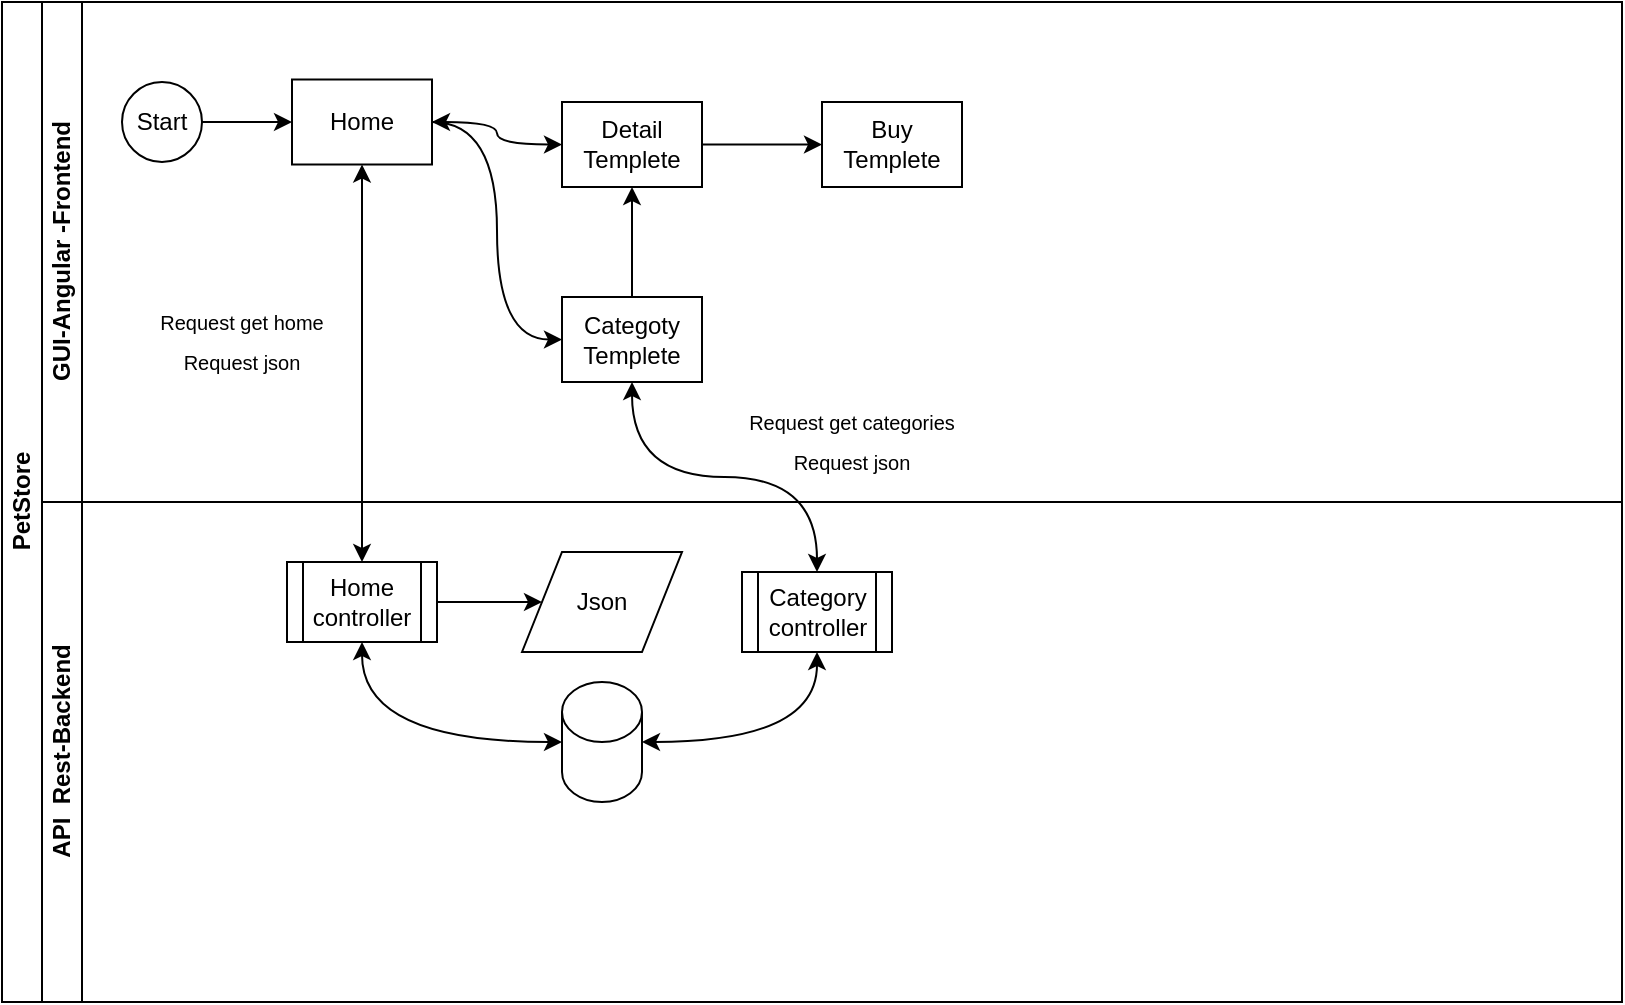 <mxfile version="13.7.9" type="device"><diagram id="prtHgNgQTEPvFCAcTncT" name="Page-1"><mxGraphModel dx="588" dy="341" grid="1" gridSize="10" guides="1" tooltips="1" connect="1" arrows="1" fold="1" page="1" pageScale="1" pageWidth="850" pageHeight="1100" math="0" shadow="0"><root><mxCell id="0"/><mxCell id="1" parent="0"/><mxCell id="dNxyNK7c78bLwvsdeMH5-19" value="PetStore&lt;br&gt;" style="swimlane;html=1;childLayout=stackLayout;resizeParent=1;resizeParentMax=0;horizontal=0;startSize=20;horizontalStack=0;" parent="1" vertex="1"><mxGeometry y="100" width="810" height="500" as="geometry"/></mxCell><mxCell id="CtYmOwjmwQbIEBjsr-kx-4" style="edgeStyle=orthogonalEdgeStyle;rounded=0;orthogonalLoop=1;jettySize=auto;html=1;entryX=0.5;entryY=0;entryDx=0;entryDy=0;startArrow=classic;startFill=1;" edge="1" parent="dNxyNK7c78bLwvsdeMH5-19" source="dNxyNK7c78bLwvsdeMH5-24" target="CtYmOwjmwQbIEBjsr-kx-3"><mxGeometry relative="1" as="geometry"/></mxCell><mxCell id="dNxyNK7c78bLwvsdeMH5-20" value="GUI-Angular -Frontend" style="swimlane;html=1;startSize=20;horizontal=0;" parent="dNxyNK7c78bLwvsdeMH5-19" vertex="1"><mxGeometry x="20" width="790" height="250" as="geometry"/></mxCell><mxCell id="dNxyNK7c78bLwvsdeMH5-25" value="" style="edgeStyle=orthogonalEdgeStyle;rounded=0;orthogonalLoop=1;jettySize=auto;html=1;" parent="dNxyNK7c78bLwvsdeMH5-20" source="dNxyNK7c78bLwvsdeMH5-23" target="dNxyNK7c78bLwvsdeMH5-24" edge="1"><mxGeometry relative="1" as="geometry"/></mxCell><mxCell id="dNxyNK7c78bLwvsdeMH5-23" value="Start" style="ellipse;whiteSpace=wrap;html=1;" parent="dNxyNK7c78bLwvsdeMH5-20" vertex="1"><mxGeometry x="40" y="40" width="40" height="40" as="geometry"/></mxCell><mxCell id="CtYmOwjmwQbIEBjsr-kx-15" style="edgeStyle=orthogonalEdgeStyle;curved=1;rounded=0;orthogonalLoop=1;jettySize=auto;html=1;exitX=1;exitY=0.5;exitDx=0;exitDy=0;entryX=0;entryY=0.5;entryDx=0;entryDy=0;startArrow=none;startFill=0;" edge="1" parent="dNxyNK7c78bLwvsdeMH5-20" source="dNxyNK7c78bLwvsdeMH5-24" target="CtYmOwjmwQbIEBjsr-kx-14"><mxGeometry relative="1" as="geometry"/></mxCell><mxCell id="CtYmOwjmwQbIEBjsr-kx-24" style="edgeStyle=orthogonalEdgeStyle;curved=1;rounded=0;orthogonalLoop=1;jettySize=auto;html=1;exitX=1;exitY=0.5;exitDx=0;exitDy=0;entryX=0;entryY=0.5;entryDx=0;entryDy=0;startArrow=classic;startFill=1;" edge="1" parent="dNxyNK7c78bLwvsdeMH5-20" source="dNxyNK7c78bLwvsdeMH5-24" target="CtYmOwjmwQbIEBjsr-kx-22"><mxGeometry relative="1" as="geometry"/></mxCell><mxCell id="dNxyNK7c78bLwvsdeMH5-24" value="Home" style="rounded=0;whiteSpace=wrap;html=1;fontFamily=Helvetica;fontSize=12;fontColor=#000000;align=center;" parent="dNxyNK7c78bLwvsdeMH5-20" vertex="1"><mxGeometry x="125" y="38.75" width="70" height="42.5" as="geometry"/></mxCell><mxCell id="CtYmOwjmwQbIEBjsr-kx-26" style="edgeStyle=orthogonalEdgeStyle;curved=1;rounded=0;orthogonalLoop=1;jettySize=auto;html=1;exitX=1;exitY=0.5;exitDx=0;exitDy=0;entryX=0;entryY=0.5;entryDx=0;entryDy=0;startArrow=none;startFill=0;" edge="1" parent="dNxyNK7c78bLwvsdeMH5-20" source="CtYmOwjmwQbIEBjsr-kx-22" target="CtYmOwjmwQbIEBjsr-kx-23"><mxGeometry relative="1" as="geometry"/></mxCell><mxCell id="CtYmOwjmwQbIEBjsr-kx-23" value="Buy Templete" style="rounded=0;whiteSpace=wrap;html=1;fontFamily=Helvetica;fontSize=12;fontColor=#000000;align=center;" vertex="1" parent="dNxyNK7c78bLwvsdeMH5-20"><mxGeometry x="390" y="50" width="70" height="42.5" as="geometry"/></mxCell><mxCell id="CtYmOwjmwQbIEBjsr-kx-22" value="Detail Templete" style="rounded=0;whiteSpace=wrap;html=1;fontFamily=Helvetica;fontSize=12;fontColor=#000000;align=center;" vertex="1" parent="dNxyNK7c78bLwvsdeMH5-20"><mxGeometry x="260" y="50" width="70" height="42.5" as="geometry"/></mxCell><mxCell id="CtYmOwjmwQbIEBjsr-kx-11" value="&lt;font style=&quot;font-size: 10px&quot;&gt;Request get home&lt;/font&gt;" style="text;html=1;strokeColor=none;fillColor=none;align=center;verticalAlign=middle;whiteSpace=wrap;rounded=0;" vertex="1" parent="dNxyNK7c78bLwvsdeMH5-20"><mxGeometry x="40" y="150" width="120" height="20" as="geometry"/></mxCell><mxCell id="CtYmOwjmwQbIEBjsr-kx-12" value="&lt;font style=&quot;font-size: 10px&quot;&gt;Request json&lt;/font&gt;" style="text;html=1;strokeColor=none;fillColor=none;align=center;verticalAlign=middle;whiteSpace=wrap;rounded=0;" vertex="1" parent="dNxyNK7c78bLwvsdeMH5-20"><mxGeometry x="40" y="170" width="120" height="20" as="geometry"/></mxCell><mxCell id="CtYmOwjmwQbIEBjsr-kx-27" style="edgeStyle=orthogonalEdgeStyle;curved=1;rounded=0;orthogonalLoop=1;jettySize=auto;html=1;exitX=0.5;exitY=0;exitDx=0;exitDy=0;entryX=0.5;entryY=1;entryDx=0;entryDy=0;startArrow=none;startFill=0;" edge="1" parent="dNxyNK7c78bLwvsdeMH5-20" source="CtYmOwjmwQbIEBjsr-kx-14" target="CtYmOwjmwQbIEBjsr-kx-22"><mxGeometry relative="1" as="geometry"/></mxCell><mxCell id="CtYmOwjmwQbIEBjsr-kx-14" value="Categoty Templete" style="rounded=0;whiteSpace=wrap;html=1;fontFamily=Helvetica;fontSize=12;fontColor=#000000;align=center;" vertex="1" parent="dNxyNK7c78bLwvsdeMH5-20"><mxGeometry x="260" y="147.5" width="70" height="42.5" as="geometry"/></mxCell><mxCell id="CtYmOwjmwQbIEBjsr-kx-17" value="&lt;font style=&quot;font-size: 10px&quot;&gt;Request get categories&lt;/font&gt;" style="text;html=1;strokeColor=none;fillColor=none;align=center;verticalAlign=middle;whiteSpace=wrap;rounded=0;" vertex="1" parent="dNxyNK7c78bLwvsdeMH5-20"><mxGeometry x="345" y="200" width="120" height="20" as="geometry"/></mxCell><mxCell id="CtYmOwjmwQbIEBjsr-kx-18" value="&lt;font style=&quot;font-size: 10px&quot;&gt;Request json&lt;/font&gt;" style="text;html=1;strokeColor=none;fillColor=none;align=center;verticalAlign=middle;whiteSpace=wrap;rounded=0;" vertex="1" parent="dNxyNK7c78bLwvsdeMH5-20"><mxGeometry x="345" y="220" width="120" height="20" as="geometry"/></mxCell><mxCell id="dNxyNK7c78bLwvsdeMH5-21" value="API&amp;nbsp; Rest-Backend" style="swimlane;html=1;startSize=20;horizontal=0;" parent="dNxyNK7c78bLwvsdeMH5-19" vertex="1"><mxGeometry x="20" y="250" width="790" height="250" as="geometry"/></mxCell><mxCell id="CtYmOwjmwQbIEBjsr-kx-10" style="edgeStyle=orthogonalEdgeStyle;curved=1;rounded=0;orthogonalLoop=1;jettySize=auto;html=1;exitX=1;exitY=0.5;exitDx=0;exitDy=0;startArrow=none;startFill=0;" edge="1" parent="dNxyNK7c78bLwvsdeMH5-21" source="CtYmOwjmwQbIEBjsr-kx-3" target="CtYmOwjmwQbIEBjsr-kx-9"><mxGeometry relative="1" as="geometry"/></mxCell><mxCell id="CtYmOwjmwQbIEBjsr-kx-9" value="Json" style="shape=parallelogram;perimeter=parallelogramPerimeter;whiteSpace=wrap;html=1;fixedSize=1;" vertex="1" parent="dNxyNK7c78bLwvsdeMH5-21"><mxGeometry x="240" y="25" width="80" height="50" as="geometry"/></mxCell><mxCell id="CtYmOwjmwQbIEBjsr-kx-21" style="edgeStyle=orthogonalEdgeStyle;curved=1;rounded=0;orthogonalLoop=1;jettySize=auto;html=1;exitX=0.5;exitY=1;exitDx=0;exitDy=0;entryX=0;entryY=0.5;entryDx=0;entryDy=0;entryPerimeter=0;startArrow=classic;startFill=1;" edge="1" parent="dNxyNK7c78bLwvsdeMH5-21" source="CtYmOwjmwQbIEBjsr-kx-3" target="CtYmOwjmwQbIEBjsr-kx-5"><mxGeometry relative="1" as="geometry"/></mxCell><mxCell id="CtYmOwjmwQbIEBjsr-kx-3" value="Home controller" style="shape=process;whiteSpace=wrap;html=1;backgroundOutline=1;" vertex="1" parent="dNxyNK7c78bLwvsdeMH5-21"><mxGeometry x="122.5" y="30" width="75" height="40" as="geometry"/></mxCell><mxCell id="CtYmOwjmwQbIEBjsr-kx-20" style="edgeStyle=orthogonalEdgeStyle;curved=1;rounded=0;orthogonalLoop=1;jettySize=auto;html=1;exitX=0.5;exitY=1;exitDx=0;exitDy=0;entryX=1;entryY=0.5;entryDx=0;entryDy=0;entryPerimeter=0;startArrow=classic;startFill=1;" edge="1" parent="dNxyNK7c78bLwvsdeMH5-21" source="CtYmOwjmwQbIEBjsr-kx-16" target="CtYmOwjmwQbIEBjsr-kx-5"><mxGeometry relative="1" as="geometry"/></mxCell><mxCell id="CtYmOwjmwQbIEBjsr-kx-16" value="Category&lt;br&gt;controller" style="shape=process;whiteSpace=wrap;html=1;backgroundOutline=1;" vertex="1" parent="dNxyNK7c78bLwvsdeMH5-21"><mxGeometry x="350" y="35" width="75" height="40" as="geometry"/></mxCell><mxCell id="CtYmOwjmwQbIEBjsr-kx-5" value="" style="shape=cylinder3;whiteSpace=wrap;html=1;boundedLbl=1;backgroundOutline=1;size=15;" vertex="1" parent="dNxyNK7c78bLwvsdeMH5-21"><mxGeometry x="260" y="90" width="40" height="60" as="geometry"/></mxCell><mxCell id="CtYmOwjmwQbIEBjsr-kx-19" style="edgeStyle=orthogonalEdgeStyle;curved=1;rounded=0;orthogonalLoop=1;jettySize=auto;html=1;exitX=0.5;exitY=1;exitDx=0;exitDy=0;entryX=0.5;entryY=0;entryDx=0;entryDy=0;startArrow=classic;startFill=1;" edge="1" parent="dNxyNK7c78bLwvsdeMH5-19" source="CtYmOwjmwQbIEBjsr-kx-14" target="CtYmOwjmwQbIEBjsr-kx-16"><mxGeometry relative="1" as="geometry"/></mxCell></root></mxGraphModel></diagram></mxfile>